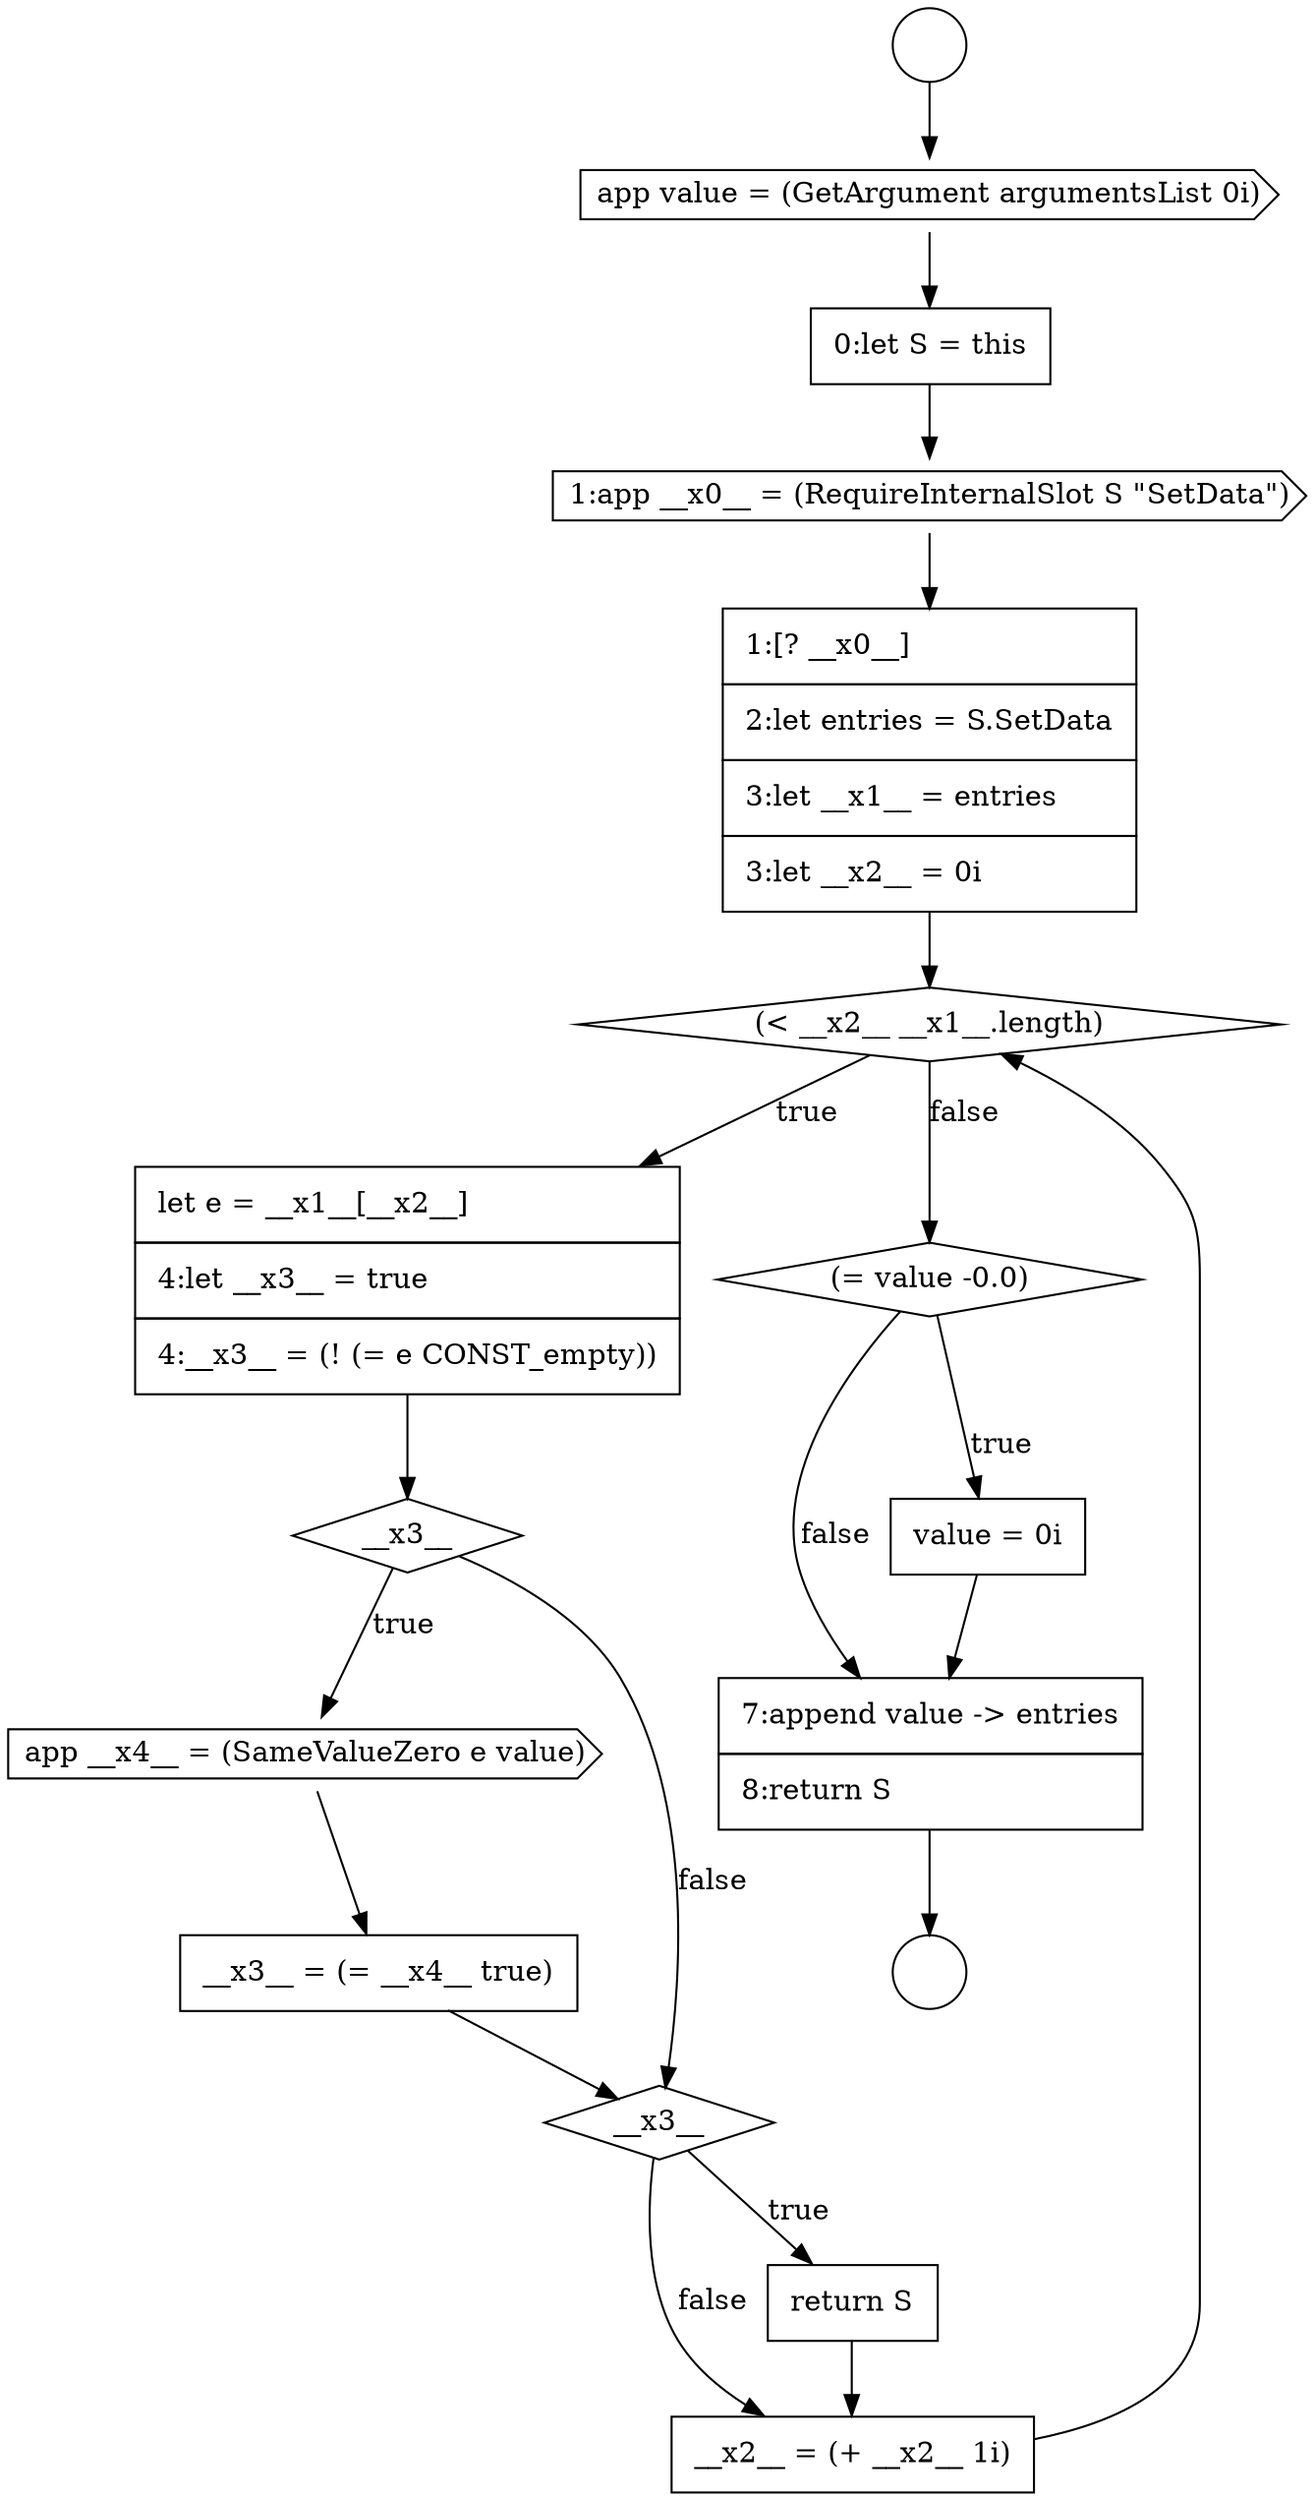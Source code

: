 digraph {
  node17113 [shape=cds, label=<<font color="black">1:app __x0__ = (RequireInternalSlot S &quot;SetData&quot;)</font>> color="black" fillcolor="white" style=filled]
  node17111 [shape=cds, label=<<font color="black">app value = (GetArgument argumentsList 0i)</font>> color="black" fillcolor="white" style=filled]
  node17114 [shape=none, margin=0, label=<<font color="black">
    <table border="0" cellborder="1" cellspacing="0" cellpadding="10">
      <tr><td align="left">1:[? __x0__]</td></tr>
      <tr><td align="left">2:let entries = S.SetData</td></tr>
      <tr><td align="left">3:let __x1__ = entries</td></tr>
      <tr><td align="left">3:let __x2__ = 0i</td></tr>
    </table>
  </font>> color="black" fillcolor="white" style=filled]
  node17118 [shape=cds, label=<<font color="black">app __x4__ = (SameValueZero e value)</font>> color="black" fillcolor="white" style=filled]
  node17109 [shape=circle label=" " color="black" fillcolor="white" style=filled]
  node17115 [shape=diamond, label=<<font color="black">(&lt; __x2__ __x1__.length)</font>> color="black" fillcolor="white" style=filled]
  node17112 [shape=none, margin=0, label=<<font color="black">
    <table border="0" cellborder="1" cellspacing="0" cellpadding="10">
      <tr><td align="left">0:let S = this</td></tr>
    </table>
  </font>> color="black" fillcolor="white" style=filled]
  node17116 [shape=none, margin=0, label=<<font color="black">
    <table border="0" cellborder="1" cellspacing="0" cellpadding="10">
      <tr><td align="left">let e = __x1__[__x2__]</td></tr>
      <tr><td align="left">4:let __x3__ = true</td></tr>
      <tr><td align="left">4:__x3__ = (! (= e CONST_empty))</td></tr>
    </table>
  </font>> color="black" fillcolor="white" style=filled]
  node17123 [shape=diamond, label=<<font color="black">(= value -0.0)</font>> color="black" fillcolor="white" style=filled]
  node17117 [shape=diamond, label=<<font color="black">__x3__</font>> color="black" fillcolor="white" style=filled]
  node17122 [shape=none, margin=0, label=<<font color="black">
    <table border="0" cellborder="1" cellspacing="0" cellpadding="10">
      <tr><td align="left">__x2__ = (+ __x2__ 1i)</td></tr>
    </table>
  </font>> color="black" fillcolor="white" style=filled]
  node17125 [shape=none, margin=0, label=<<font color="black">
    <table border="0" cellborder="1" cellspacing="0" cellpadding="10">
      <tr><td align="left">7:append value -&gt; entries</td></tr>
      <tr><td align="left">8:return S</td></tr>
    </table>
  </font>> color="black" fillcolor="white" style=filled]
  node17110 [shape=circle label=" " color="black" fillcolor="white" style=filled]
  node17119 [shape=none, margin=0, label=<<font color="black">
    <table border="0" cellborder="1" cellspacing="0" cellpadding="10">
      <tr><td align="left">__x3__ = (= __x4__ true)</td></tr>
    </table>
  </font>> color="black" fillcolor="white" style=filled]
  node17124 [shape=none, margin=0, label=<<font color="black">
    <table border="0" cellborder="1" cellspacing="0" cellpadding="10">
      <tr><td align="left">value = 0i</td></tr>
    </table>
  </font>> color="black" fillcolor="white" style=filled]
  node17121 [shape=none, margin=0, label=<<font color="black">
    <table border="0" cellborder="1" cellspacing="0" cellpadding="10">
      <tr><td align="left">return S</td></tr>
    </table>
  </font>> color="black" fillcolor="white" style=filled]
  node17120 [shape=diamond, label=<<font color="black">__x3__</font>> color="black" fillcolor="white" style=filled]
  node17121 -> node17122 [ color="black"]
  node17124 -> node17125 [ color="black"]
  node17113 -> node17114 [ color="black"]
  node17118 -> node17119 [ color="black"]
  node17123 -> node17124 [label=<<font color="black">true</font>> color="black"]
  node17123 -> node17125 [label=<<font color="black">false</font>> color="black"]
  node17117 -> node17118 [label=<<font color="black">true</font>> color="black"]
  node17117 -> node17120 [label=<<font color="black">false</font>> color="black"]
  node17115 -> node17116 [label=<<font color="black">true</font>> color="black"]
  node17115 -> node17123 [label=<<font color="black">false</font>> color="black"]
  node17111 -> node17112 [ color="black"]
  node17116 -> node17117 [ color="black"]
  node17120 -> node17121 [label=<<font color="black">true</font>> color="black"]
  node17120 -> node17122 [label=<<font color="black">false</font>> color="black"]
  node17114 -> node17115 [ color="black"]
  node17112 -> node17113 [ color="black"]
  node17125 -> node17110 [ color="black"]
  node17109 -> node17111 [ color="black"]
  node17119 -> node17120 [ color="black"]
  node17122 -> node17115 [ color="black"]
}
